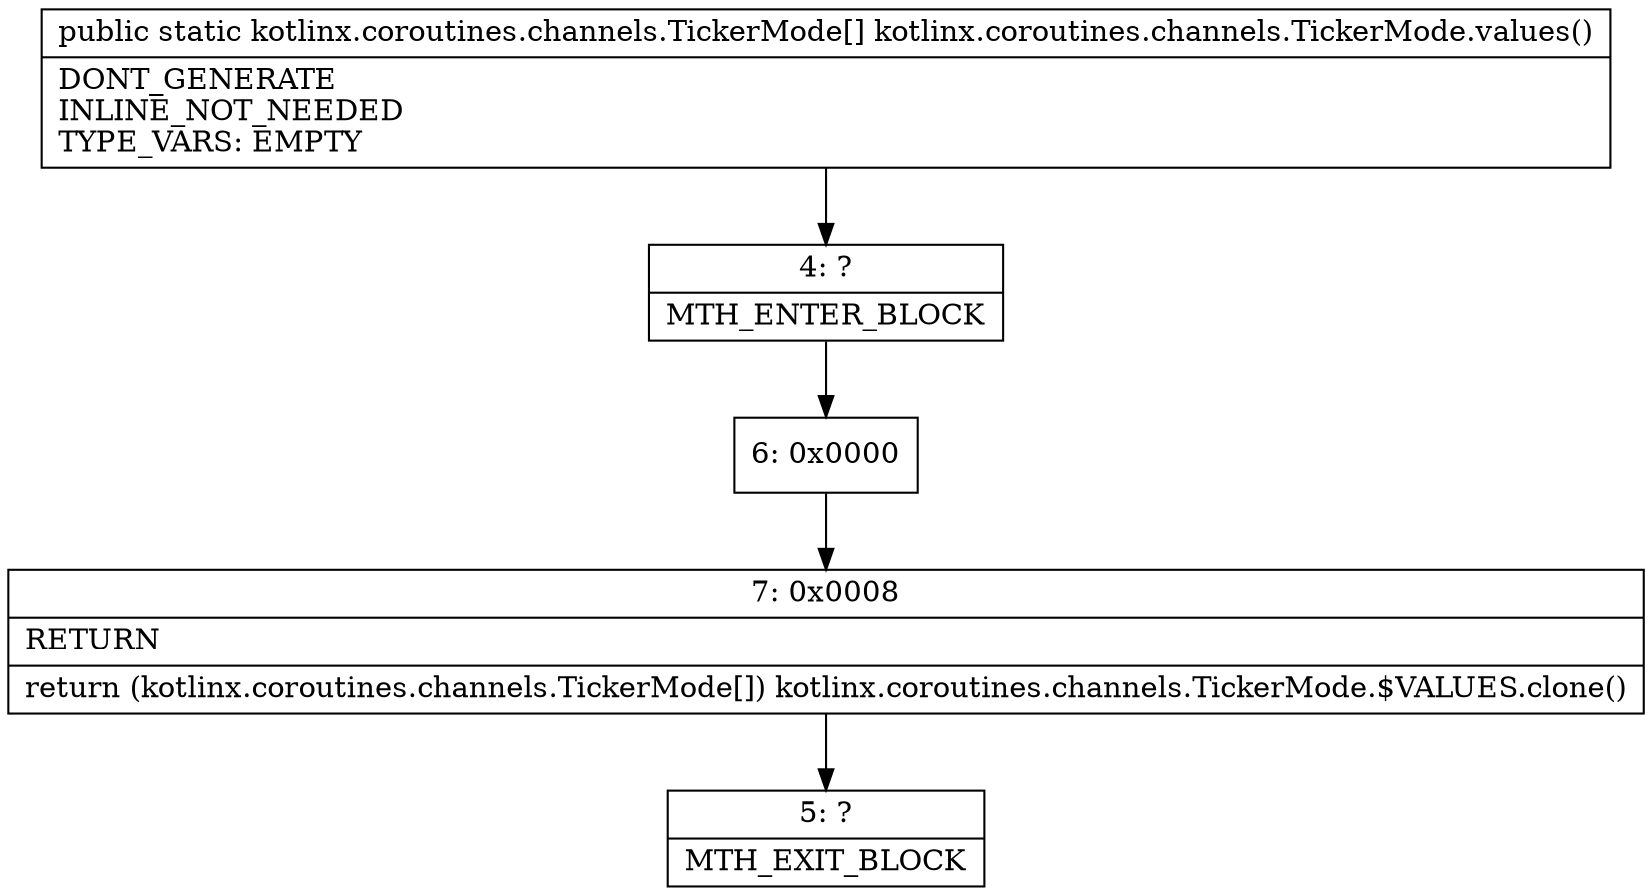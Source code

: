 digraph "CFG forkotlinx.coroutines.channels.TickerMode.values()[Lkotlinx\/coroutines\/channels\/TickerMode;" {
Node_4 [shape=record,label="{4\:\ ?|MTH_ENTER_BLOCK\l}"];
Node_6 [shape=record,label="{6\:\ 0x0000}"];
Node_7 [shape=record,label="{7\:\ 0x0008|RETURN\l|return (kotlinx.coroutines.channels.TickerMode[]) kotlinx.coroutines.channels.TickerMode.$VALUES.clone()\l}"];
Node_5 [shape=record,label="{5\:\ ?|MTH_EXIT_BLOCK\l}"];
MethodNode[shape=record,label="{public static kotlinx.coroutines.channels.TickerMode[] kotlinx.coroutines.channels.TickerMode.values()  | DONT_GENERATE\lINLINE_NOT_NEEDED\lTYPE_VARS: EMPTY\l}"];
MethodNode -> Node_4;Node_4 -> Node_6;
Node_6 -> Node_7;
Node_7 -> Node_5;
}

